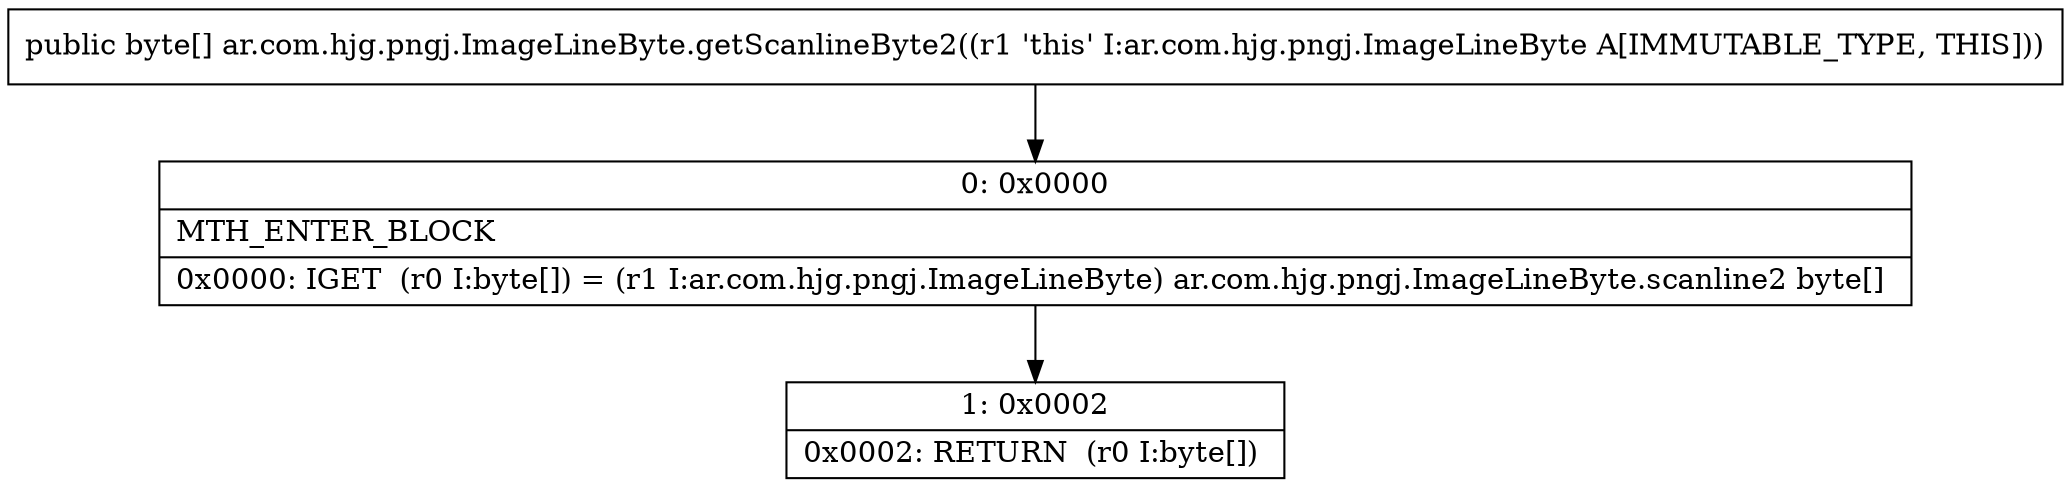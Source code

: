 digraph "CFG forar.com.hjg.pngj.ImageLineByte.getScanlineByte2()[B" {
Node_0 [shape=record,label="{0\:\ 0x0000|MTH_ENTER_BLOCK\l|0x0000: IGET  (r0 I:byte[]) = (r1 I:ar.com.hjg.pngj.ImageLineByte) ar.com.hjg.pngj.ImageLineByte.scanline2 byte[] \l}"];
Node_1 [shape=record,label="{1\:\ 0x0002|0x0002: RETURN  (r0 I:byte[]) \l}"];
MethodNode[shape=record,label="{public byte[] ar.com.hjg.pngj.ImageLineByte.getScanlineByte2((r1 'this' I:ar.com.hjg.pngj.ImageLineByte A[IMMUTABLE_TYPE, THIS])) }"];
MethodNode -> Node_0;
Node_0 -> Node_1;
}

